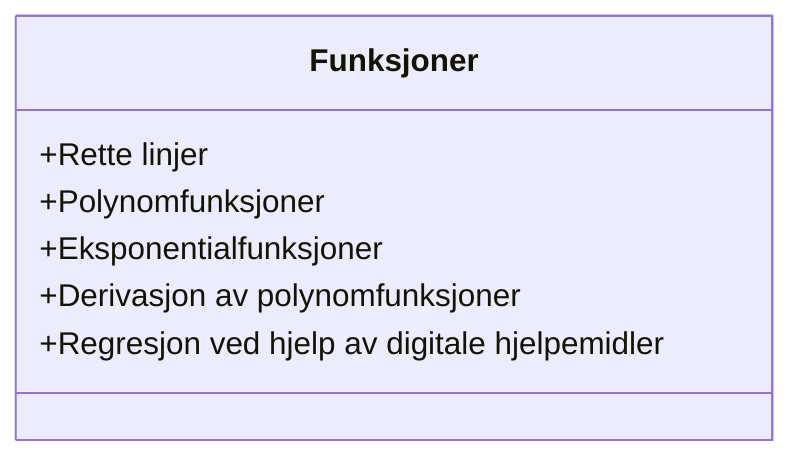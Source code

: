 classDiagram
  class Funksjoner {
    +Rette linjer
    +Polynomfunksjoner
    +Eksponentialfunksjoner
    +Derivasjon av polynomfunksjoner
    +Regresjon ved hjelp av digitale hjelpemidler
  }